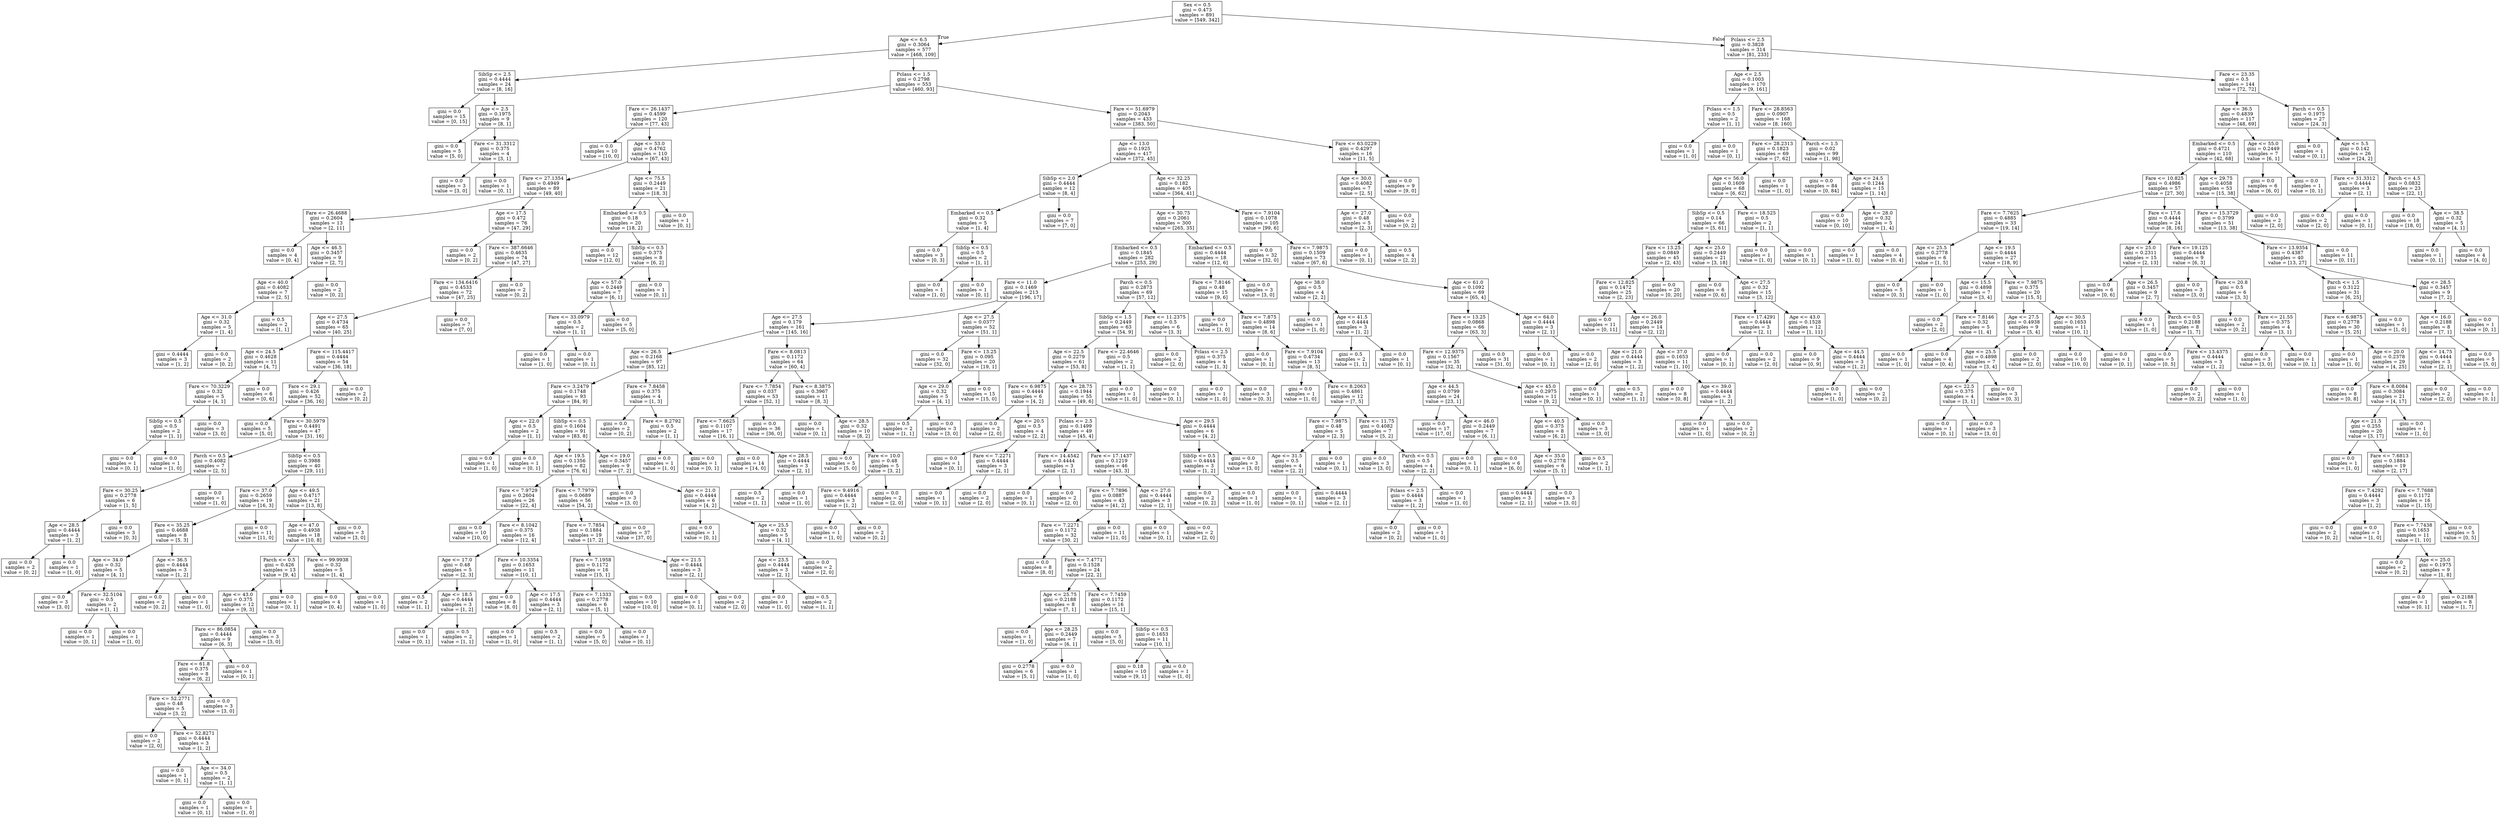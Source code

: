 digraph Tree {
node [shape=box] ;
0 [label="Sex <= 0.5\ngini = 0.473\nsamples = 891\nvalue = [549, 342]"] ;
1 [label="Age <= 6.5\ngini = 0.3064\nsamples = 577\nvalue = [468, 109]"] ;
0 -> 1 [labeldistance=2.5, labelangle=45, headlabel="True"] ;
2 [label="SibSp <= 2.5\ngini = 0.4444\nsamples = 24\nvalue = [8, 16]"] ;
1 -> 2 ;
3 [label="gini = 0.0\nsamples = 15\nvalue = [0, 15]"] ;
2 -> 3 ;
4 [label="Age <= 2.5\ngini = 0.1975\nsamples = 9\nvalue = [8, 1]"] ;
2 -> 4 ;
5 [label="gini = 0.0\nsamples = 5\nvalue = [5, 0]"] ;
4 -> 5 ;
6 [label="Fare <= 31.3312\ngini = 0.375\nsamples = 4\nvalue = [3, 1]"] ;
4 -> 6 ;
7 [label="gini = 0.0\nsamples = 3\nvalue = [3, 0]"] ;
6 -> 7 ;
8 [label="gini = 0.0\nsamples = 1\nvalue = [0, 1]"] ;
6 -> 8 ;
9 [label="Pclass <= 1.5\ngini = 0.2798\nsamples = 553\nvalue = [460, 93]"] ;
1 -> 9 ;
10 [label="Fare <= 26.1437\ngini = 0.4599\nsamples = 120\nvalue = [77, 43]"] ;
9 -> 10 ;
11 [label="gini = 0.0\nsamples = 10\nvalue = [10, 0]"] ;
10 -> 11 ;
12 [label="Age <= 53.0\ngini = 0.4762\nsamples = 110\nvalue = [67, 43]"] ;
10 -> 12 ;
13 [label="Fare <= 27.1354\ngini = 0.4949\nsamples = 89\nvalue = [49, 40]"] ;
12 -> 13 ;
14 [label="Fare <= 26.4688\ngini = 0.2604\nsamples = 13\nvalue = [2, 11]"] ;
13 -> 14 ;
15 [label="gini = 0.0\nsamples = 4\nvalue = [0, 4]"] ;
14 -> 15 ;
16 [label="Age <= 46.5\ngini = 0.3457\nsamples = 9\nvalue = [2, 7]"] ;
14 -> 16 ;
17 [label="Age <= 40.0\ngini = 0.4082\nsamples = 7\nvalue = [2, 5]"] ;
16 -> 17 ;
18 [label="Age <= 31.0\ngini = 0.32\nsamples = 5\nvalue = [1, 4]"] ;
17 -> 18 ;
19 [label="gini = 0.4444\nsamples = 3\nvalue = [1, 2]"] ;
18 -> 19 ;
20 [label="gini = 0.0\nsamples = 2\nvalue = [0, 2]"] ;
18 -> 20 ;
21 [label="gini = 0.5\nsamples = 2\nvalue = [1, 1]"] ;
17 -> 21 ;
22 [label="gini = 0.0\nsamples = 2\nvalue = [0, 2]"] ;
16 -> 22 ;
23 [label="Age <= 17.5\ngini = 0.472\nsamples = 76\nvalue = [47, 29]"] ;
13 -> 23 ;
24 [label="gini = 0.0\nsamples = 2\nvalue = [0, 2]"] ;
23 -> 24 ;
25 [label="Fare <= 387.6646\ngini = 0.4635\nsamples = 74\nvalue = [47, 27]"] ;
23 -> 25 ;
26 [label="Fare <= 134.6416\ngini = 0.4533\nsamples = 72\nvalue = [47, 25]"] ;
25 -> 26 ;
27 [label="Age <= 27.5\ngini = 0.4734\nsamples = 65\nvalue = [40, 25]"] ;
26 -> 27 ;
28 [label="Age <= 24.5\ngini = 0.4628\nsamples = 11\nvalue = [4, 7]"] ;
27 -> 28 ;
29 [label="Fare <= 70.3229\ngini = 0.32\nsamples = 5\nvalue = [4, 1]"] ;
28 -> 29 ;
30 [label="SibSp <= 0.5\ngini = 0.5\nsamples = 2\nvalue = [1, 1]"] ;
29 -> 30 ;
31 [label="gini = 0.0\nsamples = 1\nvalue = [0, 1]"] ;
30 -> 31 ;
32 [label="gini = 0.0\nsamples = 1\nvalue = [1, 0]"] ;
30 -> 32 ;
33 [label="gini = 0.0\nsamples = 3\nvalue = [3, 0]"] ;
29 -> 33 ;
34 [label="gini = 0.0\nsamples = 6\nvalue = [0, 6]"] ;
28 -> 34 ;
35 [label="Fare <= 115.4417\ngini = 0.4444\nsamples = 54\nvalue = [36, 18]"] ;
27 -> 35 ;
36 [label="Fare <= 29.1\ngini = 0.426\nsamples = 52\nvalue = [36, 16]"] ;
35 -> 36 ;
37 [label="gini = 0.0\nsamples = 5\nvalue = [5, 0]"] ;
36 -> 37 ;
38 [label="Fare <= 30.5979\ngini = 0.4491\nsamples = 47\nvalue = [31, 16]"] ;
36 -> 38 ;
39 [label="Parch <= 0.5\ngini = 0.4082\nsamples = 7\nvalue = [2, 5]"] ;
38 -> 39 ;
40 [label="Fare <= 30.25\ngini = 0.2778\nsamples = 6\nvalue = [1, 5]"] ;
39 -> 40 ;
41 [label="Age <= 28.5\ngini = 0.4444\nsamples = 3\nvalue = [1, 2]"] ;
40 -> 41 ;
42 [label="gini = 0.0\nsamples = 2\nvalue = [0, 2]"] ;
41 -> 42 ;
43 [label="gini = 0.0\nsamples = 1\nvalue = [1, 0]"] ;
41 -> 43 ;
44 [label="gini = 0.0\nsamples = 3\nvalue = [0, 3]"] ;
40 -> 44 ;
45 [label="gini = 0.0\nsamples = 1\nvalue = [1, 0]"] ;
39 -> 45 ;
46 [label="SibSp <= 0.5\ngini = 0.3988\nsamples = 40\nvalue = [29, 11]"] ;
38 -> 46 ;
47 [label="Fare <= 37.0\ngini = 0.2659\nsamples = 19\nvalue = [16, 3]"] ;
46 -> 47 ;
48 [label="Fare <= 35.25\ngini = 0.4688\nsamples = 8\nvalue = [5, 3]"] ;
47 -> 48 ;
49 [label="Age <= 34.0\ngini = 0.32\nsamples = 5\nvalue = [4, 1]"] ;
48 -> 49 ;
50 [label="gini = 0.0\nsamples = 3\nvalue = [3, 0]"] ;
49 -> 50 ;
51 [label="Fare <= 32.5104\ngini = 0.5\nsamples = 2\nvalue = [1, 1]"] ;
49 -> 51 ;
52 [label="gini = 0.0\nsamples = 1\nvalue = [0, 1]"] ;
51 -> 52 ;
53 [label="gini = 0.0\nsamples = 1\nvalue = [1, 0]"] ;
51 -> 53 ;
54 [label="Age <= 36.5\ngini = 0.4444\nsamples = 3\nvalue = [1, 2]"] ;
48 -> 54 ;
55 [label="gini = 0.0\nsamples = 2\nvalue = [0, 2]"] ;
54 -> 55 ;
56 [label="gini = 0.0\nsamples = 1\nvalue = [1, 0]"] ;
54 -> 56 ;
57 [label="gini = 0.0\nsamples = 11\nvalue = [11, 0]"] ;
47 -> 57 ;
58 [label="Age <= 49.5\ngini = 0.4717\nsamples = 21\nvalue = [13, 8]"] ;
46 -> 58 ;
59 [label="Age <= 47.0\ngini = 0.4938\nsamples = 18\nvalue = [10, 8]"] ;
58 -> 59 ;
60 [label="Parch <= 0.5\ngini = 0.426\nsamples = 13\nvalue = [9, 4]"] ;
59 -> 60 ;
61 [label="Age <= 43.0\ngini = 0.375\nsamples = 12\nvalue = [9, 3]"] ;
60 -> 61 ;
62 [label="Fare <= 86.0854\ngini = 0.4444\nsamples = 9\nvalue = [6, 3]"] ;
61 -> 62 ;
63 [label="Fare <= 61.8\ngini = 0.375\nsamples = 8\nvalue = [6, 2]"] ;
62 -> 63 ;
64 [label="Fare <= 52.2771\ngini = 0.48\nsamples = 5\nvalue = [3, 2]"] ;
63 -> 64 ;
65 [label="gini = 0.0\nsamples = 2\nvalue = [2, 0]"] ;
64 -> 65 ;
66 [label="Fare <= 52.8271\ngini = 0.4444\nsamples = 3\nvalue = [1, 2]"] ;
64 -> 66 ;
67 [label="gini = 0.0\nsamples = 1\nvalue = [0, 1]"] ;
66 -> 67 ;
68 [label="Age <= 34.0\ngini = 0.5\nsamples = 2\nvalue = [1, 1]"] ;
66 -> 68 ;
69 [label="gini = 0.0\nsamples = 1\nvalue = [0, 1]"] ;
68 -> 69 ;
70 [label="gini = 0.0\nsamples = 1\nvalue = [1, 0]"] ;
68 -> 70 ;
71 [label="gini = 0.0\nsamples = 3\nvalue = [3, 0]"] ;
63 -> 71 ;
72 [label="gini = 0.0\nsamples = 1\nvalue = [0, 1]"] ;
62 -> 72 ;
73 [label="gini = 0.0\nsamples = 3\nvalue = [3, 0]"] ;
61 -> 73 ;
74 [label="gini = 0.0\nsamples = 1\nvalue = [0, 1]"] ;
60 -> 74 ;
75 [label="Fare <= 99.9938\ngini = 0.32\nsamples = 5\nvalue = [1, 4]"] ;
59 -> 75 ;
76 [label="gini = 0.0\nsamples = 4\nvalue = [0, 4]"] ;
75 -> 76 ;
77 [label="gini = 0.0\nsamples = 1\nvalue = [1, 0]"] ;
75 -> 77 ;
78 [label="gini = 0.0\nsamples = 3\nvalue = [3, 0]"] ;
58 -> 78 ;
79 [label="gini = 0.0\nsamples = 2\nvalue = [0, 2]"] ;
35 -> 79 ;
80 [label="gini = 0.0\nsamples = 7\nvalue = [7, 0]"] ;
26 -> 80 ;
81 [label="gini = 0.0\nsamples = 2\nvalue = [0, 2]"] ;
25 -> 81 ;
82 [label="Age <= 75.5\ngini = 0.2449\nsamples = 21\nvalue = [18, 3]"] ;
12 -> 82 ;
83 [label="Embarked <= 0.5\ngini = 0.18\nsamples = 20\nvalue = [18, 2]"] ;
82 -> 83 ;
84 [label="gini = 0.0\nsamples = 12\nvalue = [12, 0]"] ;
83 -> 84 ;
85 [label="SibSp <= 0.5\ngini = 0.375\nsamples = 8\nvalue = [6, 2]"] ;
83 -> 85 ;
86 [label="Age <= 57.0\ngini = 0.2449\nsamples = 7\nvalue = [6, 1]"] ;
85 -> 86 ;
87 [label="Fare <= 33.0979\ngini = 0.5\nsamples = 2\nvalue = [1, 1]"] ;
86 -> 87 ;
88 [label="gini = 0.0\nsamples = 1\nvalue = [1, 0]"] ;
87 -> 88 ;
89 [label="gini = 0.0\nsamples = 1\nvalue = [0, 1]"] ;
87 -> 89 ;
90 [label="gini = 0.0\nsamples = 5\nvalue = [5, 0]"] ;
86 -> 90 ;
91 [label="gini = 0.0\nsamples = 1\nvalue = [0, 1]"] ;
85 -> 91 ;
92 [label="gini = 0.0\nsamples = 1\nvalue = [0, 1]"] ;
82 -> 92 ;
93 [label="Fare <= 51.6979\ngini = 0.2043\nsamples = 433\nvalue = [383, 50]"] ;
9 -> 93 ;
94 [label="Age <= 13.0\ngini = 0.1925\nsamples = 417\nvalue = [372, 45]"] ;
93 -> 94 ;
95 [label="SibSp <= 2.0\ngini = 0.4444\nsamples = 12\nvalue = [8, 4]"] ;
94 -> 95 ;
96 [label="Embarked <= 0.5\ngini = 0.32\nsamples = 5\nvalue = [1, 4]"] ;
95 -> 96 ;
97 [label="gini = 0.0\nsamples = 3\nvalue = [0, 3]"] ;
96 -> 97 ;
98 [label="SibSp <= 0.5\ngini = 0.5\nsamples = 2\nvalue = [1, 1]"] ;
96 -> 98 ;
99 [label="gini = 0.0\nsamples = 1\nvalue = [1, 0]"] ;
98 -> 99 ;
100 [label="gini = 0.0\nsamples = 1\nvalue = [0, 1]"] ;
98 -> 100 ;
101 [label="gini = 0.0\nsamples = 7\nvalue = [7, 0]"] ;
95 -> 101 ;
102 [label="Age <= 32.25\ngini = 0.182\nsamples = 405\nvalue = [364, 41]"] ;
94 -> 102 ;
103 [label="Age <= 30.75\ngini = 0.2061\nsamples = 300\nvalue = [265, 35]"] ;
102 -> 103 ;
104 [label="Embarked <= 0.5\ngini = 0.1845\nsamples = 282\nvalue = [253, 29]"] ;
103 -> 104 ;
105 [label="Fare <= 11.0\ngini = 0.1469\nsamples = 213\nvalue = [196, 17]"] ;
104 -> 105 ;
106 [label="Age <= 27.5\ngini = 0.179\nsamples = 161\nvalue = [145, 16]"] ;
105 -> 106 ;
107 [label="Age <= 26.5\ngini = 0.2168\nsamples = 97\nvalue = [85, 12]"] ;
106 -> 107 ;
108 [label="Fare <= 3.2479\ngini = 0.1748\nsamples = 93\nvalue = [84, 9]"] ;
107 -> 108 ;
109 [label="Age <= 22.0\ngini = 0.5\nsamples = 2\nvalue = [1, 1]"] ;
108 -> 109 ;
110 [label="gini = 0.0\nsamples = 1\nvalue = [1, 0]"] ;
109 -> 110 ;
111 [label="gini = 0.0\nsamples = 1\nvalue = [0, 1]"] ;
109 -> 111 ;
112 [label="SibSp <= 0.5\ngini = 0.1604\nsamples = 91\nvalue = [83, 8]"] ;
108 -> 112 ;
113 [label="Age <= 19.5\ngini = 0.1356\nsamples = 82\nvalue = [76, 6]"] ;
112 -> 113 ;
114 [label="Fare <= 7.9729\ngini = 0.2604\nsamples = 26\nvalue = [22, 4]"] ;
113 -> 114 ;
115 [label="gini = 0.0\nsamples = 10\nvalue = [10, 0]"] ;
114 -> 115 ;
116 [label="Fare <= 8.1042\ngini = 0.375\nsamples = 16\nvalue = [12, 4]"] ;
114 -> 116 ;
117 [label="Age <= 17.0\ngini = 0.48\nsamples = 5\nvalue = [2, 3]"] ;
116 -> 117 ;
118 [label="gini = 0.5\nsamples = 2\nvalue = [1, 1]"] ;
117 -> 118 ;
119 [label="Age <= 18.5\ngini = 0.4444\nsamples = 3\nvalue = [1, 2]"] ;
117 -> 119 ;
120 [label="gini = 0.0\nsamples = 1\nvalue = [0, 1]"] ;
119 -> 120 ;
121 [label="gini = 0.5\nsamples = 2\nvalue = [1, 1]"] ;
119 -> 121 ;
122 [label="Fare <= 10.3354\ngini = 0.1653\nsamples = 11\nvalue = [10, 1]"] ;
116 -> 122 ;
123 [label="gini = 0.0\nsamples = 8\nvalue = [8, 0]"] ;
122 -> 123 ;
124 [label="Age <= 17.5\ngini = 0.4444\nsamples = 3\nvalue = [2, 1]"] ;
122 -> 124 ;
125 [label="gini = 0.0\nsamples = 1\nvalue = [1, 0]"] ;
124 -> 125 ;
126 [label="gini = 0.5\nsamples = 2\nvalue = [1, 1]"] ;
124 -> 126 ;
127 [label="Fare <= 7.7979\ngini = 0.0689\nsamples = 56\nvalue = [54, 2]"] ;
113 -> 127 ;
128 [label="Fare <= 7.7854\ngini = 0.1884\nsamples = 19\nvalue = [17, 2]"] ;
127 -> 128 ;
129 [label="Fare <= 7.1958\ngini = 0.1172\nsamples = 16\nvalue = [15, 1]"] ;
128 -> 129 ;
130 [label="Fare <= 7.1333\ngini = 0.2778\nsamples = 6\nvalue = [5, 1]"] ;
129 -> 130 ;
131 [label="gini = 0.0\nsamples = 5\nvalue = [5, 0]"] ;
130 -> 131 ;
132 [label="gini = 0.0\nsamples = 1\nvalue = [0, 1]"] ;
130 -> 132 ;
133 [label="gini = 0.0\nsamples = 10\nvalue = [10, 0]"] ;
129 -> 133 ;
134 [label="Age <= 21.5\ngini = 0.4444\nsamples = 3\nvalue = [2, 1]"] ;
128 -> 134 ;
135 [label="gini = 0.0\nsamples = 1\nvalue = [0, 1]"] ;
134 -> 135 ;
136 [label="gini = 0.0\nsamples = 2\nvalue = [2, 0]"] ;
134 -> 136 ;
137 [label="gini = 0.0\nsamples = 37\nvalue = [37, 0]"] ;
127 -> 137 ;
138 [label="Age <= 19.0\ngini = 0.3457\nsamples = 9\nvalue = [7, 2]"] ;
112 -> 138 ;
139 [label="gini = 0.0\nsamples = 3\nvalue = [3, 0]"] ;
138 -> 139 ;
140 [label="Age <= 21.0\ngini = 0.4444\nsamples = 6\nvalue = [4, 2]"] ;
138 -> 140 ;
141 [label="gini = 0.0\nsamples = 1\nvalue = [0, 1]"] ;
140 -> 141 ;
142 [label="Age <= 25.5\ngini = 0.32\nsamples = 5\nvalue = [4, 1]"] ;
140 -> 142 ;
143 [label="Age <= 23.5\ngini = 0.4444\nsamples = 3\nvalue = [2, 1]"] ;
142 -> 143 ;
144 [label="gini = 0.0\nsamples = 1\nvalue = [1, 0]"] ;
143 -> 144 ;
145 [label="gini = 0.5\nsamples = 2\nvalue = [1, 1]"] ;
143 -> 145 ;
146 [label="gini = 0.0\nsamples = 2\nvalue = [2, 0]"] ;
142 -> 146 ;
147 [label="Fare <= 7.8458\ngini = 0.375\nsamples = 4\nvalue = [1, 3]"] ;
107 -> 147 ;
148 [label="gini = 0.0\nsamples = 2\nvalue = [0, 2]"] ;
147 -> 148 ;
149 [label="Fare <= 8.2792\ngini = 0.5\nsamples = 2\nvalue = [1, 1]"] ;
147 -> 149 ;
150 [label="gini = 0.0\nsamples = 1\nvalue = [1, 0]"] ;
149 -> 150 ;
151 [label="gini = 0.0\nsamples = 1\nvalue = [0, 1]"] ;
149 -> 151 ;
152 [label="Fare <= 8.0813\ngini = 0.1172\nsamples = 64\nvalue = [60, 4]"] ;
106 -> 152 ;
153 [label="Fare <= 7.7854\ngini = 0.037\nsamples = 53\nvalue = [52, 1]"] ;
152 -> 153 ;
154 [label="Fare <= 7.6625\ngini = 0.1107\nsamples = 17\nvalue = [16, 1]"] ;
153 -> 154 ;
155 [label="gini = 0.0\nsamples = 14\nvalue = [14, 0]"] ;
154 -> 155 ;
156 [label="Age <= 28.5\ngini = 0.4444\nsamples = 3\nvalue = [2, 1]"] ;
154 -> 156 ;
157 [label="gini = 0.5\nsamples = 2\nvalue = [1, 1]"] ;
156 -> 157 ;
158 [label="gini = 0.0\nsamples = 1\nvalue = [1, 0]"] ;
156 -> 158 ;
159 [label="gini = 0.0\nsamples = 36\nvalue = [36, 0]"] ;
153 -> 159 ;
160 [label="Fare <= 8.3875\ngini = 0.3967\nsamples = 11\nvalue = [8, 3]"] ;
152 -> 160 ;
161 [label="gini = 0.0\nsamples = 1\nvalue = [0, 1]"] ;
160 -> 161 ;
162 [label="Age <= 28.5\ngini = 0.32\nsamples = 10\nvalue = [8, 2]"] ;
160 -> 162 ;
163 [label="gini = 0.0\nsamples = 5\nvalue = [5, 0]"] ;
162 -> 163 ;
164 [label="Fare <= 10.0\ngini = 0.48\nsamples = 5\nvalue = [3, 2]"] ;
162 -> 164 ;
165 [label="Fare <= 9.4916\ngini = 0.4444\nsamples = 3\nvalue = [1, 2]"] ;
164 -> 165 ;
166 [label="gini = 0.0\nsamples = 1\nvalue = [1, 0]"] ;
165 -> 166 ;
167 [label="gini = 0.0\nsamples = 2\nvalue = [0, 2]"] ;
165 -> 167 ;
168 [label="gini = 0.0\nsamples = 2\nvalue = [2, 0]"] ;
164 -> 168 ;
169 [label="Age <= 27.5\ngini = 0.0377\nsamples = 52\nvalue = [51, 1]"] ;
105 -> 169 ;
170 [label="gini = 0.0\nsamples = 32\nvalue = [32, 0]"] ;
169 -> 170 ;
171 [label="Fare <= 13.25\ngini = 0.095\nsamples = 20\nvalue = [19, 1]"] ;
169 -> 171 ;
172 [label="Age <= 29.0\ngini = 0.32\nsamples = 5\nvalue = [4, 1]"] ;
171 -> 172 ;
173 [label="gini = 0.5\nsamples = 2\nvalue = [1, 1]"] ;
172 -> 173 ;
174 [label="gini = 0.0\nsamples = 3\nvalue = [3, 0]"] ;
172 -> 174 ;
175 [label="gini = 0.0\nsamples = 15\nvalue = [15, 0]"] ;
171 -> 175 ;
176 [label="Parch <= 0.5\ngini = 0.2873\nsamples = 69\nvalue = [57, 12]"] ;
104 -> 176 ;
177 [label="SibSp <= 1.5\ngini = 0.2449\nsamples = 63\nvalue = [54, 9]"] ;
176 -> 177 ;
178 [label="Age <= 22.5\ngini = 0.2279\nsamples = 61\nvalue = [53, 8]"] ;
177 -> 178 ;
179 [label="Fare <= 6.9875\ngini = 0.4444\nsamples = 6\nvalue = [4, 2]"] ;
178 -> 179 ;
180 [label="gini = 0.0\nsamples = 2\nvalue = [2, 0]"] ;
179 -> 180 ;
181 [label="Age <= 20.5\ngini = 0.5\nsamples = 4\nvalue = [2, 2]"] ;
179 -> 181 ;
182 [label="gini = 0.0\nsamples = 1\nvalue = [0, 1]"] ;
181 -> 182 ;
183 [label="Fare <= 7.2271\ngini = 0.4444\nsamples = 3\nvalue = [2, 1]"] ;
181 -> 183 ;
184 [label="gini = 0.0\nsamples = 1\nvalue = [0, 1]"] ;
183 -> 184 ;
185 [label="gini = 0.0\nsamples = 2\nvalue = [2, 0]"] ;
183 -> 185 ;
186 [label="Age <= 28.75\ngini = 0.1944\nsamples = 55\nvalue = [49, 6]"] ;
178 -> 186 ;
187 [label="Pclass <= 2.5\ngini = 0.1499\nsamples = 49\nvalue = [45, 4]"] ;
186 -> 187 ;
188 [label="Fare <= 14.4542\ngini = 0.4444\nsamples = 3\nvalue = [2, 1]"] ;
187 -> 188 ;
189 [label="gini = 0.0\nsamples = 1\nvalue = [0, 1]"] ;
188 -> 189 ;
190 [label="gini = 0.0\nsamples = 2\nvalue = [2, 0]"] ;
188 -> 190 ;
191 [label="Fare <= 17.1437\ngini = 0.1219\nsamples = 46\nvalue = [43, 3]"] ;
187 -> 191 ;
192 [label="Fare <= 7.7896\ngini = 0.0887\nsamples = 43\nvalue = [41, 2]"] ;
191 -> 192 ;
193 [label="Fare <= 7.2271\ngini = 0.1172\nsamples = 32\nvalue = [30, 2]"] ;
192 -> 193 ;
194 [label="gini = 0.0\nsamples = 8\nvalue = [8, 0]"] ;
193 -> 194 ;
195 [label="Fare <= 7.4771\ngini = 0.1528\nsamples = 24\nvalue = [22, 2]"] ;
193 -> 195 ;
196 [label="Age <= 25.75\ngini = 0.2188\nsamples = 8\nvalue = [7, 1]"] ;
195 -> 196 ;
197 [label="gini = 0.0\nsamples = 1\nvalue = [1, 0]"] ;
196 -> 197 ;
198 [label="Age <= 28.25\ngini = 0.2449\nsamples = 7\nvalue = [6, 1]"] ;
196 -> 198 ;
199 [label="gini = 0.2778\nsamples = 6\nvalue = [5, 1]"] ;
198 -> 199 ;
200 [label="gini = 0.0\nsamples = 1\nvalue = [1, 0]"] ;
198 -> 200 ;
201 [label="Fare <= 7.7459\ngini = 0.1172\nsamples = 16\nvalue = [15, 1]"] ;
195 -> 201 ;
202 [label="gini = 0.0\nsamples = 5\nvalue = [5, 0]"] ;
201 -> 202 ;
203 [label="SibSp <= 0.5\ngini = 0.1653\nsamples = 11\nvalue = [10, 1]"] ;
201 -> 203 ;
204 [label="gini = 0.18\nsamples = 10\nvalue = [9, 1]"] ;
203 -> 204 ;
205 [label="gini = 0.0\nsamples = 1\nvalue = [1, 0]"] ;
203 -> 205 ;
206 [label="gini = 0.0\nsamples = 11\nvalue = [11, 0]"] ;
192 -> 206 ;
207 [label="Age <= 27.0\ngini = 0.4444\nsamples = 3\nvalue = [2, 1]"] ;
191 -> 207 ;
208 [label="gini = 0.0\nsamples = 1\nvalue = [0, 1]"] ;
207 -> 208 ;
209 [label="gini = 0.0\nsamples = 2\nvalue = [2, 0]"] ;
207 -> 209 ;
210 [label="Age <= 29.5\ngini = 0.4444\nsamples = 6\nvalue = [4, 2]"] ;
186 -> 210 ;
211 [label="SibSp <= 0.5\ngini = 0.4444\nsamples = 3\nvalue = [1, 2]"] ;
210 -> 211 ;
212 [label="gini = 0.0\nsamples = 2\nvalue = [0, 2]"] ;
211 -> 212 ;
213 [label="gini = 0.0\nsamples = 1\nvalue = [1, 0]"] ;
211 -> 213 ;
214 [label="gini = 0.0\nsamples = 3\nvalue = [3, 0]"] ;
210 -> 214 ;
215 [label="Fare <= 22.4646\ngini = 0.5\nsamples = 2\nvalue = [1, 1]"] ;
177 -> 215 ;
216 [label="gini = 0.0\nsamples = 1\nvalue = [1, 0]"] ;
215 -> 216 ;
217 [label="gini = 0.0\nsamples = 1\nvalue = [0, 1]"] ;
215 -> 217 ;
218 [label="Fare <= 11.2375\ngini = 0.5\nsamples = 6\nvalue = [3, 3]"] ;
176 -> 218 ;
219 [label="gini = 0.0\nsamples = 2\nvalue = [2, 0]"] ;
218 -> 219 ;
220 [label="Pclass <= 2.5\ngini = 0.375\nsamples = 4\nvalue = [1, 3]"] ;
218 -> 220 ;
221 [label="gini = 0.0\nsamples = 1\nvalue = [1, 0]"] ;
220 -> 221 ;
222 [label="gini = 0.0\nsamples = 3\nvalue = [0, 3]"] ;
220 -> 222 ;
223 [label="Embarked <= 0.5\ngini = 0.4444\nsamples = 18\nvalue = [12, 6]"] ;
103 -> 223 ;
224 [label="Fare <= 7.8146\ngini = 0.48\nsamples = 15\nvalue = [9, 6]"] ;
223 -> 224 ;
225 [label="gini = 0.0\nsamples = 1\nvalue = [1, 0]"] ;
224 -> 225 ;
226 [label="Fare <= 7.875\ngini = 0.4898\nsamples = 14\nvalue = [8, 6]"] ;
224 -> 226 ;
227 [label="gini = 0.0\nsamples = 1\nvalue = [0, 1]"] ;
226 -> 227 ;
228 [label="Fare <= 7.9104\ngini = 0.4734\nsamples = 13\nvalue = [8, 5]"] ;
226 -> 228 ;
229 [label="gini = 0.0\nsamples = 1\nvalue = [1, 0]"] ;
228 -> 229 ;
230 [label="Fare <= 8.2063\ngini = 0.4861\nsamples = 12\nvalue = [7, 5]"] ;
228 -> 230 ;
231 [label="Fare <= 7.9875\ngini = 0.48\nsamples = 5\nvalue = [2, 3]"] ;
230 -> 231 ;
232 [label="Age <= 31.5\ngini = 0.5\nsamples = 4\nvalue = [2, 2]"] ;
231 -> 232 ;
233 [label="gini = 0.0\nsamples = 1\nvalue = [0, 1]"] ;
232 -> 233 ;
234 [label="gini = 0.4444\nsamples = 3\nvalue = [2, 1]"] ;
232 -> 234 ;
235 [label="gini = 0.0\nsamples = 1\nvalue = [0, 1]"] ;
231 -> 235 ;
236 [label="Fare <= 11.75\ngini = 0.4082\nsamples = 7\nvalue = [5, 2]"] ;
230 -> 236 ;
237 [label="gini = 0.0\nsamples = 3\nvalue = [3, 0]"] ;
236 -> 237 ;
238 [label="Parch <= 0.5\ngini = 0.5\nsamples = 4\nvalue = [2, 2]"] ;
236 -> 238 ;
239 [label="Pclass <= 2.5\ngini = 0.4444\nsamples = 3\nvalue = [1, 2]"] ;
238 -> 239 ;
240 [label="gini = 0.0\nsamples = 2\nvalue = [0, 2]"] ;
239 -> 240 ;
241 [label="gini = 0.0\nsamples = 1\nvalue = [1, 0]"] ;
239 -> 241 ;
242 [label="gini = 0.0\nsamples = 1\nvalue = [1, 0]"] ;
238 -> 242 ;
243 [label="gini = 0.0\nsamples = 3\nvalue = [3, 0]"] ;
223 -> 243 ;
244 [label="Fare <= 7.9104\ngini = 0.1078\nsamples = 105\nvalue = [99, 6]"] ;
102 -> 244 ;
245 [label="gini = 0.0\nsamples = 32\nvalue = [32, 0]"] ;
244 -> 245 ;
246 [label="Fare <= 7.9875\ngini = 0.1509\nsamples = 73\nvalue = [67, 6]"] ;
244 -> 246 ;
247 [label="Age <= 38.0\ngini = 0.5\nsamples = 4\nvalue = [2, 2]"] ;
246 -> 247 ;
248 [label="gini = 0.0\nsamples = 1\nvalue = [1, 0]"] ;
247 -> 248 ;
249 [label="Age <= 41.5\ngini = 0.4444\nsamples = 3\nvalue = [1, 2]"] ;
247 -> 249 ;
250 [label="gini = 0.5\nsamples = 2\nvalue = [1, 1]"] ;
249 -> 250 ;
251 [label="gini = 0.0\nsamples = 1\nvalue = [0, 1]"] ;
249 -> 251 ;
252 [label="Age <= 61.0\ngini = 0.1092\nsamples = 69\nvalue = [65, 4]"] ;
246 -> 252 ;
253 [label="Fare <= 13.25\ngini = 0.0868\nsamples = 66\nvalue = [63, 3]"] ;
252 -> 253 ;
254 [label="Fare <= 12.9375\ngini = 0.1567\nsamples = 35\nvalue = [32, 3]"] ;
253 -> 254 ;
255 [label="Age <= 44.5\ngini = 0.0799\nsamples = 24\nvalue = [23, 1]"] ;
254 -> 255 ;
256 [label="gini = 0.0\nsamples = 17\nvalue = [17, 0]"] ;
255 -> 256 ;
257 [label="Age <= 46.0\ngini = 0.2449\nsamples = 7\nvalue = [6, 1]"] ;
255 -> 257 ;
258 [label="gini = 0.0\nsamples = 1\nvalue = [0, 1]"] ;
257 -> 258 ;
259 [label="gini = 0.0\nsamples = 6\nvalue = [6, 0]"] ;
257 -> 259 ;
260 [label="Age <= 45.0\ngini = 0.2975\nsamples = 11\nvalue = [9, 2]"] ;
254 -> 260 ;
261 [label="Age <= 40.5\ngini = 0.375\nsamples = 8\nvalue = [6, 2]"] ;
260 -> 261 ;
262 [label="Age <= 35.0\ngini = 0.2778\nsamples = 6\nvalue = [5, 1]"] ;
261 -> 262 ;
263 [label="gini = 0.4444\nsamples = 3\nvalue = [2, 1]"] ;
262 -> 263 ;
264 [label="gini = 0.0\nsamples = 3\nvalue = [3, 0]"] ;
262 -> 264 ;
265 [label="gini = 0.5\nsamples = 2\nvalue = [1, 1]"] ;
261 -> 265 ;
266 [label="gini = 0.0\nsamples = 3\nvalue = [3, 0]"] ;
260 -> 266 ;
267 [label="gini = 0.0\nsamples = 31\nvalue = [31, 0]"] ;
253 -> 267 ;
268 [label="Age <= 64.0\ngini = 0.4444\nsamples = 3\nvalue = [2, 1]"] ;
252 -> 268 ;
269 [label="gini = 0.0\nsamples = 1\nvalue = [0, 1]"] ;
268 -> 269 ;
270 [label="gini = 0.0\nsamples = 2\nvalue = [2, 0]"] ;
268 -> 270 ;
271 [label="Fare <= 63.0229\ngini = 0.4297\nsamples = 16\nvalue = [11, 5]"] ;
93 -> 271 ;
272 [label="Age <= 30.0\ngini = 0.4082\nsamples = 7\nvalue = [2, 5]"] ;
271 -> 272 ;
273 [label="Age <= 27.0\ngini = 0.48\nsamples = 5\nvalue = [2, 3]"] ;
272 -> 273 ;
274 [label="gini = 0.0\nsamples = 1\nvalue = [0, 1]"] ;
273 -> 274 ;
275 [label="gini = 0.5\nsamples = 4\nvalue = [2, 2]"] ;
273 -> 275 ;
276 [label="gini = 0.0\nsamples = 2\nvalue = [0, 2]"] ;
272 -> 276 ;
277 [label="gini = 0.0\nsamples = 9\nvalue = [9, 0]"] ;
271 -> 277 ;
278 [label="Pclass <= 2.5\ngini = 0.3828\nsamples = 314\nvalue = [81, 233]"] ;
0 -> 278 [labeldistance=2.5, labelangle=-45, headlabel="False"] ;
279 [label="Age <= 2.5\ngini = 0.1003\nsamples = 170\nvalue = [9, 161]"] ;
278 -> 279 ;
280 [label="Pclass <= 1.5\ngini = 0.5\nsamples = 2\nvalue = [1, 1]"] ;
279 -> 280 ;
281 [label="gini = 0.0\nsamples = 1\nvalue = [1, 0]"] ;
280 -> 281 ;
282 [label="gini = 0.0\nsamples = 1\nvalue = [0, 1]"] ;
280 -> 282 ;
283 [label="Fare <= 28.8563\ngini = 0.0907\nsamples = 168\nvalue = [8, 160]"] ;
279 -> 283 ;
284 [label="Fare <= 28.2313\ngini = 0.1823\nsamples = 69\nvalue = [7, 62]"] ;
283 -> 284 ;
285 [label="Age <= 56.0\ngini = 0.1609\nsamples = 68\nvalue = [6, 62]"] ;
284 -> 285 ;
286 [label="SibSp <= 0.5\ngini = 0.14\nsamples = 66\nvalue = [5, 61]"] ;
285 -> 286 ;
287 [label="Fare <= 13.25\ngini = 0.0849\nsamples = 45\nvalue = [2, 43]"] ;
286 -> 287 ;
288 [label="Fare <= 12.825\ngini = 0.1472\nsamples = 25\nvalue = [2, 23]"] ;
287 -> 288 ;
289 [label="gini = 0.0\nsamples = 11\nvalue = [0, 11]"] ;
288 -> 289 ;
290 [label="Age <= 26.0\ngini = 0.2449\nsamples = 14\nvalue = [2, 12]"] ;
288 -> 290 ;
291 [label="Age <= 21.0\ngini = 0.4444\nsamples = 3\nvalue = [1, 2]"] ;
290 -> 291 ;
292 [label="gini = 0.0\nsamples = 1\nvalue = [0, 1]"] ;
291 -> 292 ;
293 [label="gini = 0.5\nsamples = 2\nvalue = [1, 1]"] ;
291 -> 293 ;
294 [label="Age <= 37.0\ngini = 0.1653\nsamples = 11\nvalue = [1, 10]"] ;
290 -> 294 ;
295 [label="gini = 0.0\nsamples = 8\nvalue = [0, 8]"] ;
294 -> 295 ;
296 [label="Age <= 39.0\ngini = 0.4444\nsamples = 3\nvalue = [1, 2]"] ;
294 -> 296 ;
297 [label="gini = 0.0\nsamples = 1\nvalue = [1, 0]"] ;
296 -> 297 ;
298 [label="gini = 0.0\nsamples = 2\nvalue = [0, 2]"] ;
296 -> 298 ;
299 [label="gini = 0.0\nsamples = 20\nvalue = [0, 20]"] ;
287 -> 299 ;
300 [label="Age <= 25.0\ngini = 0.2449\nsamples = 21\nvalue = [3, 18]"] ;
286 -> 300 ;
301 [label="gini = 0.0\nsamples = 6\nvalue = [0, 6]"] ;
300 -> 301 ;
302 [label="Age <= 27.5\ngini = 0.32\nsamples = 15\nvalue = [3, 12]"] ;
300 -> 302 ;
303 [label="Fare <= 17.4291\ngini = 0.4444\nsamples = 3\nvalue = [2, 1]"] ;
302 -> 303 ;
304 [label="gini = 0.0\nsamples = 1\nvalue = [0, 1]"] ;
303 -> 304 ;
305 [label="gini = 0.0\nsamples = 2\nvalue = [2, 0]"] ;
303 -> 305 ;
306 [label="Age <= 43.0\ngini = 0.1528\nsamples = 12\nvalue = [1, 11]"] ;
302 -> 306 ;
307 [label="gini = 0.0\nsamples = 9\nvalue = [0, 9]"] ;
306 -> 307 ;
308 [label="Age <= 44.5\ngini = 0.4444\nsamples = 3\nvalue = [1, 2]"] ;
306 -> 308 ;
309 [label="gini = 0.0\nsamples = 1\nvalue = [1, 0]"] ;
308 -> 309 ;
310 [label="gini = 0.0\nsamples = 2\nvalue = [0, 2]"] ;
308 -> 310 ;
311 [label="Fare <= 18.525\ngini = 0.5\nsamples = 2\nvalue = [1, 1]"] ;
285 -> 311 ;
312 [label="gini = 0.0\nsamples = 1\nvalue = [1, 0]"] ;
311 -> 312 ;
313 [label="gini = 0.0\nsamples = 1\nvalue = [0, 1]"] ;
311 -> 313 ;
314 [label="gini = 0.0\nsamples = 1\nvalue = [1, 0]"] ;
284 -> 314 ;
315 [label="Parch <= 1.5\ngini = 0.02\nsamples = 99\nvalue = [1, 98]"] ;
283 -> 315 ;
316 [label="gini = 0.0\nsamples = 84\nvalue = [0, 84]"] ;
315 -> 316 ;
317 [label="Age <= 24.5\ngini = 0.1244\nsamples = 15\nvalue = [1, 14]"] ;
315 -> 317 ;
318 [label="gini = 0.0\nsamples = 10\nvalue = [0, 10]"] ;
317 -> 318 ;
319 [label="Age <= 28.0\ngini = 0.32\nsamples = 5\nvalue = [1, 4]"] ;
317 -> 319 ;
320 [label="gini = 0.0\nsamples = 1\nvalue = [1, 0]"] ;
319 -> 320 ;
321 [label="gini = 0.0\nsamples = 4\nvalue = [0, 4]"] ;
319 -> 321 ;
322 [label="Fare <= 23.35\ngini = 0.5\nsamples = 144\nvalue = [72, 72]"] ;
278 -> 322 ;
323 [label="Age <= 36.5\ngini = 0.4839\nsamples = 117\nvalue = [48, 69]"] ;
322 -> 323 ;
324 [label="Embarked <= 0.5\ngini = 0.4721\nsamples = 110\nvalue = [42, 68]"] ;
323 -> 324 ;
325 [label="Fare <= 10.825\ngini = 0.4986\nsamples = 57\nvalue = [27, 30]"] ;
324 -> 325 ;
326 [label="Fare <= 7.7625\ngini = 0.4885\nsamples = 33\nvalue = [19, 14]"] ;
325 -> 326 ;
327 [label="Age <= 25.5\ngini = 0.2778\nsamples = 6\nvalue = [1, 5]"] ;
326 -> 327 ;
328 [label="gini = 0.0\nsamples = 5\nvalue = [0, 5]"] ;
327 -> 328 ;
329 [label="gini = 0.0\nsamples = 1\nvalue = [1, 0]"] ;
327 -> 329 ;
330 [label="Age <= 19.5\ngini = 0.4444\nsamples = 27\nvalue = [18, 9]"] ;
326 -> 330 ;
331 [label="Age <= 15.5\ngini = 0.4898\nsamples = 7\nvalue = [3, 4]"] ;
330 -> 331 ;
332 [label="gini = 0.0\nsamples = 2\nvalue = [2, 0]"] ;
331 -> 332 ;
333 [label="Fare <= 7.8146\ngini = 0.32\nsamples = 5\nvalue = [1, 4]"] ;
331 -> 333 ;
334 [label="gini = 0.0\nsamples = 1\nvalue = [1, 0]"] ;
333 -> 334 ;
335 [label="gini = 0.0\nsamples = 4\nvalue = [0, 4]"] ;
333 -> 335 ;
336 [label="Fare <= 7.9875\ngini = 0.375\nsamples = 20\nvalue = [15, 5]"] ;
330 -> 336 ;
337 [label="Age <= 27.5\ngini = 0.4938\nsamples = 9\nvalue = [5, 4]"] ;
336 -> 337 ;
338 [label="Age <= 25.5\ngini = 0.4898\nsamples = 7\nvalue = [3, 4]"] ;
337 -> 338 ;
339 [label="Age <= 22.5\ngini = 0.375\nsamples = 4\nvalue = [3, 1]"] ;
338 -> 339 ;
340 [label="gini = 0.0\nsamples = 1\nvalue = [0, 1]"] ;
339 -> 340 ;
341 [label="gini = 0.0\nsamples = 3\nvalue = [3, 0]"] ;
339 -> 341 ;
342 [label="gini = 0.0\nsamples = 3\nvalue = [0, 3]"] ;
338 -> 342 ;
343 [label="gini = 0.0\nsamples = 2\nvalue = [2, 0]"] ;
337 -> 343 ;
344 [label="Age <= 30.5\ngini = 0.1653\nsamples = 11\nvalue = [10, 1]"] ;
336 -> 344 ;
345 [label="gini = 0.0\nsamples = 10\nvalue = [10, 0]"] ;
344 -> 345 ;
346 [label="gini = 0.0\nsamples = 1\nvalue = [0, 1]"] ;
344 -> 346 ;
347 [label="Fare <= 17.6\ngini = 0.4444\nsamples = 24\nvalue = [8, 16]"] ;
325 -> 347 ;
348 [label="Age <= 25.0\ngini = 0.2311\nsamples = 15\nvalue = [2, 13]"] ;
347 -> 348 ;
349 [label="gini = 0.0\nsamples = 6\nvalue = [0, 6]"] ;
348 -> 349 ;
350 [label="Age <= 26.5\ngini = 0.3457\nsamples = 9\nvalue = [2, 7]"] ;
348 -> 350 ;
351 [label="gini = 0.0\nsamples = 1\nvalue = [1, 0]"] ;
350 -> 351 ;
352 [label="Parch <= 0.5\ngini = 0.2188\nsamples = 8\nvalue = [1, 7]"] ;
350 -> 352 ;
353 [label="gini = 0.0\nsamples = 5\nvalue = [0, 5]"] ;
352 -> 353 ;
354 [label="Fare <= 13.4375\ngini = 0.4444\nsamples = 3\nvalue = [1, 2]"] ;
352 -> 354 ;
355 [label="gini = 0.0\nsamples = 2\nvalue = [0, 2]"] ;
354 -> 355 ;
356 [label="gini = 0.0\nsamples = 1\nvalue = [1, 0]"] ;
354 -> 356 ;
357 [label="Fare <= 19.125\ngini = 0.4444\nsamples = 9\nvalue = [6, 3]"] ;
347 -> 357 ;
358 [label="gini = 0.0\nsamples = 3\nvalue = [3, 0]"] ;
357 -> 358 ;
359 [label="Fare <= 20.8\ngini = 0.5\nsamples = 6\nvalue = [3, 3]"] ;
357 -> 359 ;
360 [label="gini = 0.0\nsamples = 2\nvalue = [0, 2]"] ;
359 -> 360 ;
361 [label="Fare <= 21.55\ngini = 0.375\nsamples = 4\nvalue = [3, 1]"] ;
359 -> 361 ;
362 [label="gini = 0.0\nsamples = 3\nvalue = [3, 0]"] ;
361 -> 362 ;
363 [label="gini = 0.0\nsamples = 1\nvalue = [0, 1]"] ;
361 -> 363 ;
364 [label="Age <= 29.75\ngini = 0.4058\nsamples = 53\nvalue = [15, 38]"] ;
324 -> 364 ;
365 [label="Fare <= 15.3729\ngini = 0.3799\nsamples = 51\nvalue = [13, 38]"] ;
364 -> 365 ;
366 [label="Fare <= 13.9354\ngini = 0.4387\nsamples = 40\nvalue = [13, 27]"] ;
365 -> 366 ;
367 [label="Parch <= 1.5\ngini = 0.3122\nsamples = 31\nvalue = [6, 25]"] ;
366 -> 367 ;
368 [label="Fare <= 6.9875\ngini = 0.2778\nsamples = 30\nvalue = [5, 25]"] ;
367 -> 368 ;
369 [label="gini = 0.0\nsamples = 1\nvalue = [1, 0]"] ;
368 -> 369 ;
370 [label="Age <= 20.0\ngini = 0.2378\nsamples = 29\nvalue = [4, 25]"] ;
368 -> 370 ;
371 [label="gini = 0.0\nsamples = 8\nvalue = [0, 8]"] ;
370 -> 371 ;
372 [label="Fare <= 8.0084\ngini = 0.3084\nsamples = 21\nvalue = [4, 17]"] ;
370 -> 372 ;
373 [label="Age <= 21.5\ngini = 0.255\nsamples = 20\nvalue = [3, 17]"] ;
372 -> 373 ;
374 [label="gini = 0.0\nsamples = 1\nvalue = [1, 0]"] ;
373 -> 374 ;
375 [label="Fare <= 7.6813\ngini = 0.1884\nsamples = 19\nvalue = [2, 17]"] ;
373 -> 375 ;
376 [label="Fare <= 7.4292\ngini = 0.4444\nsamples = 3\nvalue = [1, 2]"] ;
375 -> 376 ;
377 [label="gini = 0.0\nsamples = 2\nvalue = [0, 2]"] ;
376 -> 377 ;
378 [label="gini = 0.0\nsamples = 1\nvalue = [1, 0]"] ;
376 -> 378 ;
379 [label="Fare <= 7.7688\ngini = 0.1172\nsamples = 16\nvalue = [1, 15]"] ;
375 -> 379 ;
380 [label="Fare <= 7.7438\ngini = 0.1653\nsamples = 11\nvalue = [1, 10]"] ;
379 -> 380 ;
381 [label="gini = 0.0\nsamples = 2\nvalue = [0, 2]"] ;
380 -> 381 ;
382 [label="Age <= 25.0\ngini = 0.1975\nsamples = 9\nvalue = [1, 8]"] ;
380 -> 382 ;
383 [label="gini = 0.0\nsamples = 1\nvalue = [0, 1]"] ;
382 -> 383 ;
384 [label="gini = 0.2188\nsamples = 8\nvalue = [1, 7]"] ;
382 -> 384 ;
385 [label="gini = 0.0\nsamples = 5\nvalue = [0, 5]"] ;
379 -> 385 ;
386 [label="gini = 0.0\nsamples = 1\nvalue = [1, 0]"] ;
372 -> 386 ;
387 [label="gini = 0.0\nsamples = 1\nvalue = [1, 0]"] ;
367 -> 387 ;
388 [label="Age <= 28.5\ngini = 0.3457\nsamples = 9\nvalue = [7, 2]"] ;
366 -> 388 ;
389 [label="Age <= 16.0\ngini = 0.2188\nsamples = 8\nvalue = [7, 1]"] ;
388 -> 389 ;
390 [label="Age <= 14.75\ngini = 0.4444\nsamples = 3\nvalue = [2, 1]"] ;
389 -> 390 ;
391 [label="gini = 0.0\nsamples = 2\nvalue = [2, 0]"] ;
390 -> 391 ;
392 [label="gini = 0.0\nsamples = 1\nvalue = [0, 1]"] ;
390 -> 392 ;
393 [label="gini = 0.0\nsamples = 5\nvalue = [5, 0]"] ;
389 -> 393 ;
394 [label="gini = 0.0\nsamples = 1\nvalue = [0, 1]"] ;
388 -> 394 ;
395 [label="gini = 0.0\nsamples = 11\nvalue = [0, 11]"] ;
365 -> 395 ;
396 [label="gini = 0.0\nsamples = 2\nvalue = [2, 0]"] ;
364 -> 396 ;
397 [label="Age <= 55.0\ngini = 0.2449\nsamples = 7\nvalue = [6, 1]"] ;
323 -> 397 ;
398 [label="gini = 0.0\nsamples = 6\nvalue = [6, 0]"] ;
397 -> 398 ;
399 [label="gini = 0.0\nsamples = 1\nvalue = [0, 1]"] ;
397 -> 399 ;
400 [label="Parch <= 0.5\ngini = 0.1975\nsamples = 27\nvalue = [24, 3]"] ;
322 -> 400 ;
401 [label="gini = 0.0\nsamples = 1\nvalue = [0, 1]"] ;
400 -> 401 ;
402 [label="Age <= 5.5\ngini = 0.142\nsamples = 26\nvalue = [24, 2]"] ;
400 -> 402 ;
403 [label="Fare <= 31.3312\ngini = 0.4444\nsamples = 3\nvalue = [2, 1]"] ;
402 -> 403 ;
404 [label="gini = 0.0\nsamples = 2\nvalue = [2, 0]"] ;
403 -> 404 ;
405 [label="gini = 0.0\nsamples = 1\nvalue = [0, 1]"] ;
403 -> 405 ;
406 [label="Parch <= 4.5\ngini = 0.0832\nsamples = 23\nvalue = [22, 1]"] ;
402 -> 406 ;
407 [label="gini = 0.0\nsamples = 18\nvalue = [18, 0]"] ;
406 -> 407 ;
408 [label="Age <= 38.5\ngini = 0.32\nsamples = 5\nvalue = [4, 1]"] ;
406 -> 408 ;
409 [label="gini = 0.0\nsamples = 1\nvalue = [0, 1]"] ;
408 -> 409 ;
410 [label="gini = 0.0\nsamples = 4\nvalue = [4, 0]"] ;
408 -> 410 ;
}
